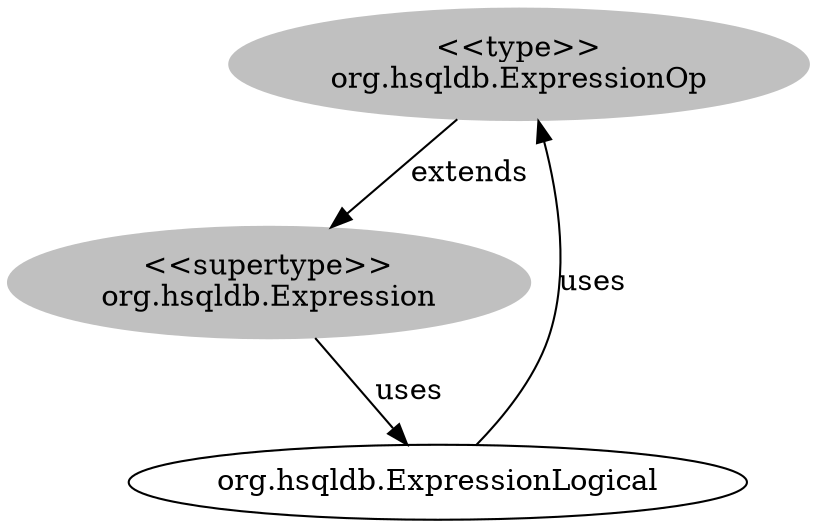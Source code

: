 digraph stk {
	org_hsqldb_ExpressionOp [label="<<type>>
org.hsqldb.ExpressionOp",style=filled,color="grey"];
	org_hsqldb_Expression [label="<<supertype>>
org.hsqldb.Expression",style=filled,color="grey"];
	org_hsqldb_ExpressionLogical [label="org.hsqldb.ExpressionLogical"];
	org_hsqldb_ExpressionOp -> org_hsqldb_Expression [label=extends];
	org_hsqldb_Expression -> org_hsqldb_ExpressionLogical [label=uses];
	org_hsqldb_ExpressionLogical -> org_hsqldb_ExpressionOp [label=uses];
}
